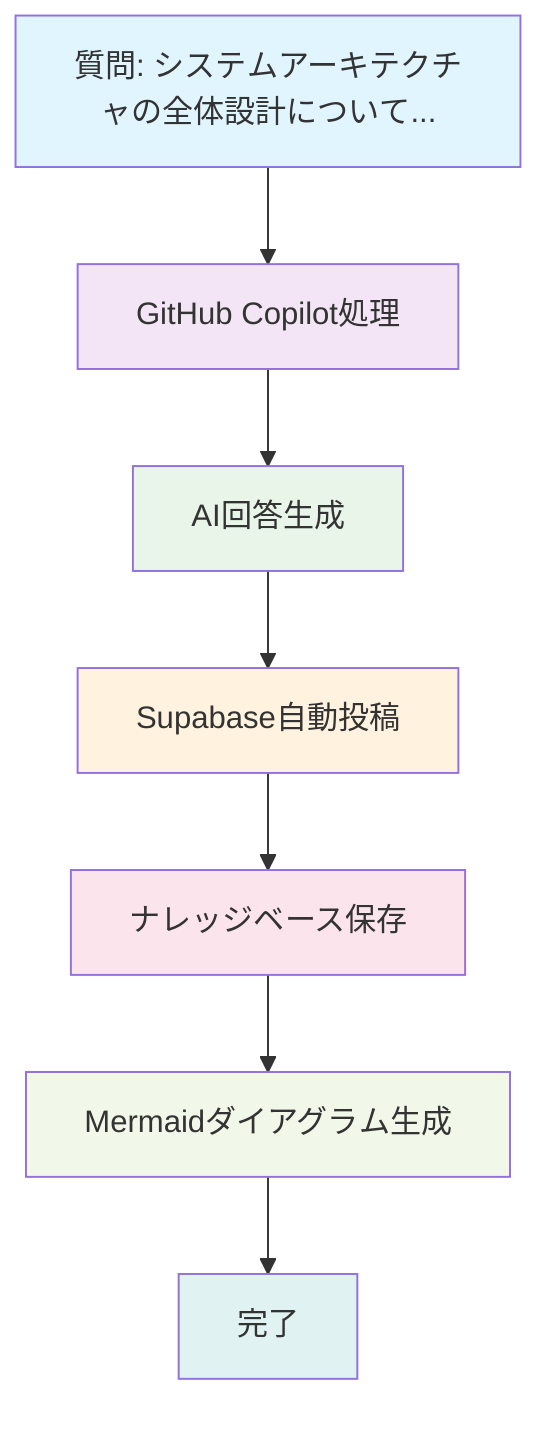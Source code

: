 flowchart TD
    A[質問: システムアーキテクチャの全体設計について...] --> B[GitHub Copilot処理]
    B --> C[AI回答生成]
    C --> D[Supabase自動投稿]
    D --> E[ナレッジベース保存]
    E --> F[Mermaidダイアグラム生成]
    F --> G[完了]
    
    style A fill:#e1f5fe
    style B fill:#f3e5f5
    style C fill:#e8f5e8
    style D fill:#fff3e0
    style E fill:#fce4ec
    style F fill:#f1f8e9
    style G fill:#e0f2f1